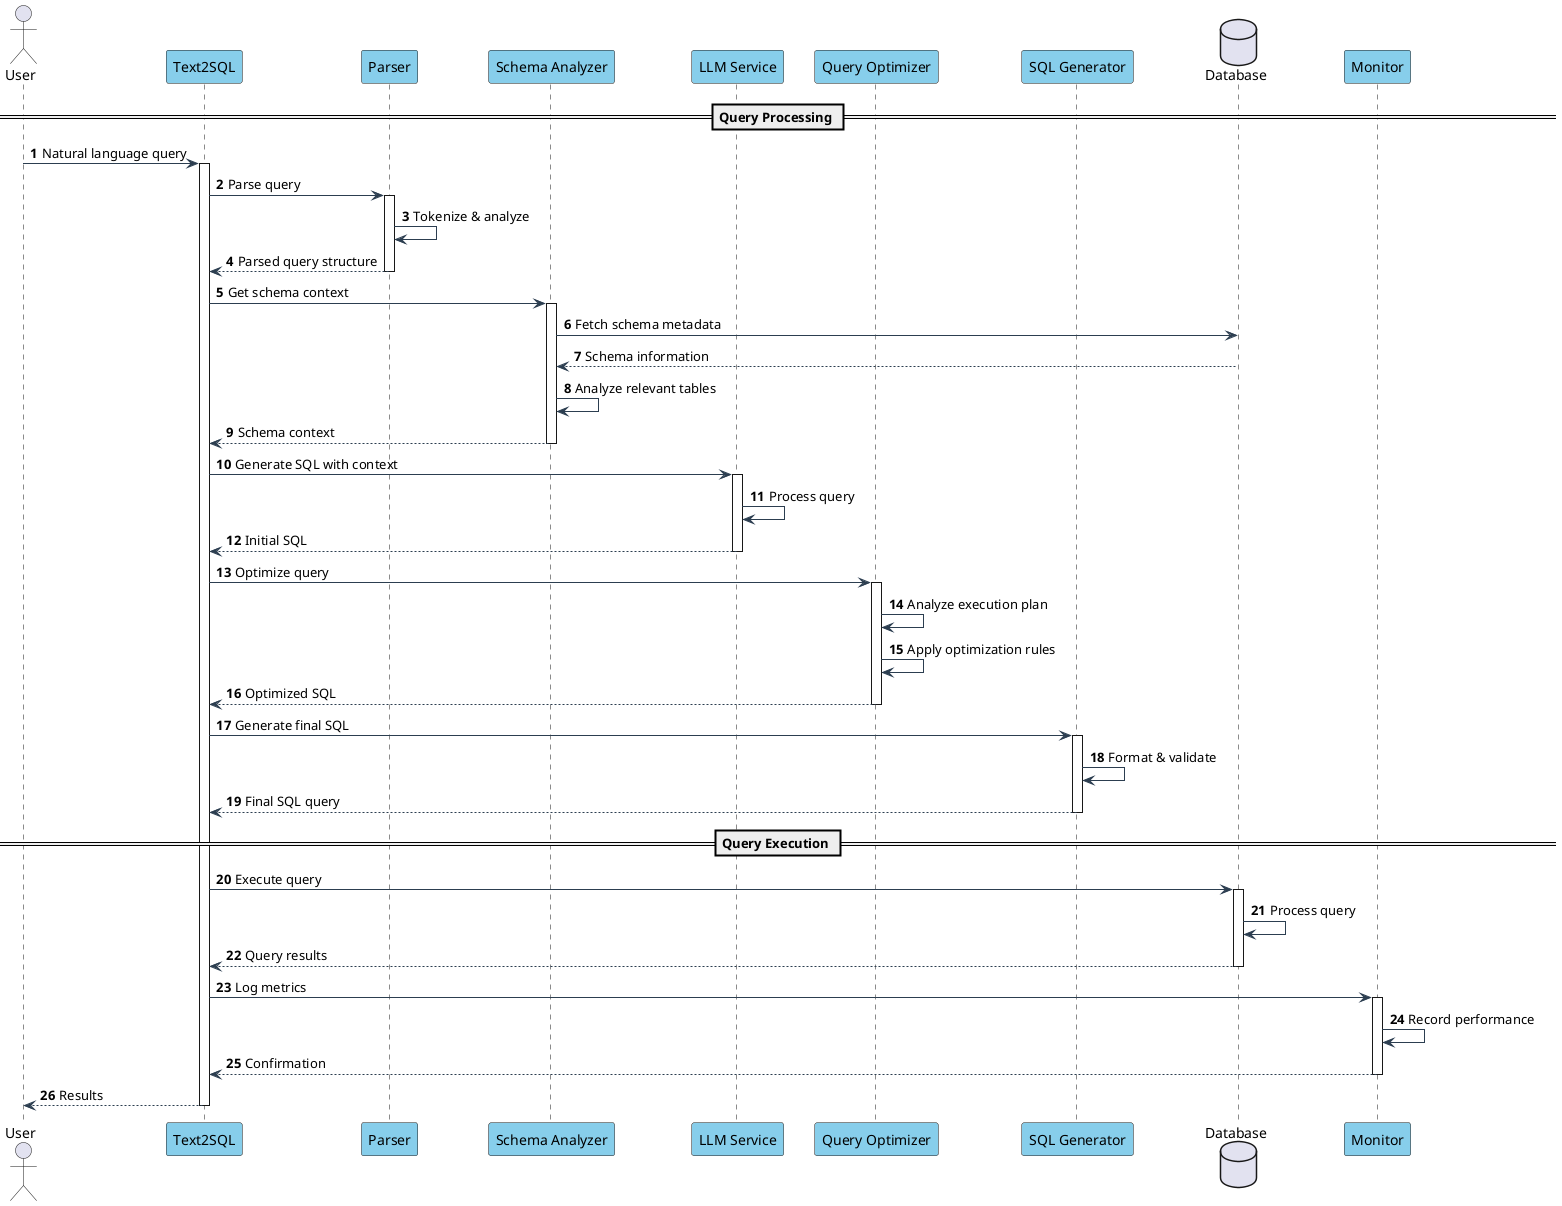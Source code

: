@startuml Text2SQL Workflow

skinparam {
    BackgroundColor transparent
    ArrowColor #2C3E50
    LifelineBackgroundColor #87CEEB
    ParticipantBackgroundColor #87CEEB
    BoxBackgroundColor #FFFFFF
}

actor User
participant "Text2SQL" as T2S
participant "Parser" as Parser
participant "Schema Analyzer" as SA
participant "LLM Service" as LLM
participant "Query Optimizer" as QO
participant "SQL Generator" as SG
database "Database" as DB
participant "Monitor" as Mon

autonumber

== Query Processing ==
User -> T2S: Natural language query
activate T2S

T2S -> Parser: Parse query
activate Parser
Parser -> Parser: Tokenize & analyze
Parser --> T2S: Parsed query structure
deactivate Parser

T2S -> SA: Get schema context
activate SA
SA -> DB: Fetch schema metadata
DB --> SA: Schema information
SA -> SA: Analyze relevant tables
SA --> T2S: Schema context
deactivate SA

T2S -> LLM: Generate SQL with context
activate LLM
LLM -> LLM: Process query
LLM --> T2S: Initial SQL
deactivate LLM

T2S -> QO: Optimize query
activate QO
QO -> QO: Analyze execution plan
QO -> QO: Apply optimization rules
QO --> T2S: Optimized SQL
deactivate QO

T2S -> SG: Generate final SQL
activate SG
SG -> SG: Format & validate
SG --> T2S: Final SQL query
deactivate SG

== Query Execution ==
T2S -> DB: Execute query
activate DB
DB -> DB: Process query
DB --> T2S: Query results
deactivate DB

T2S -> Mon: Log metrics
activate Mon
Mon -> Mon: Record performance
Mon --> T2S: Confirmation
deactivate Mon

T2S --> User: Results
deactivate T2S

@enduml
